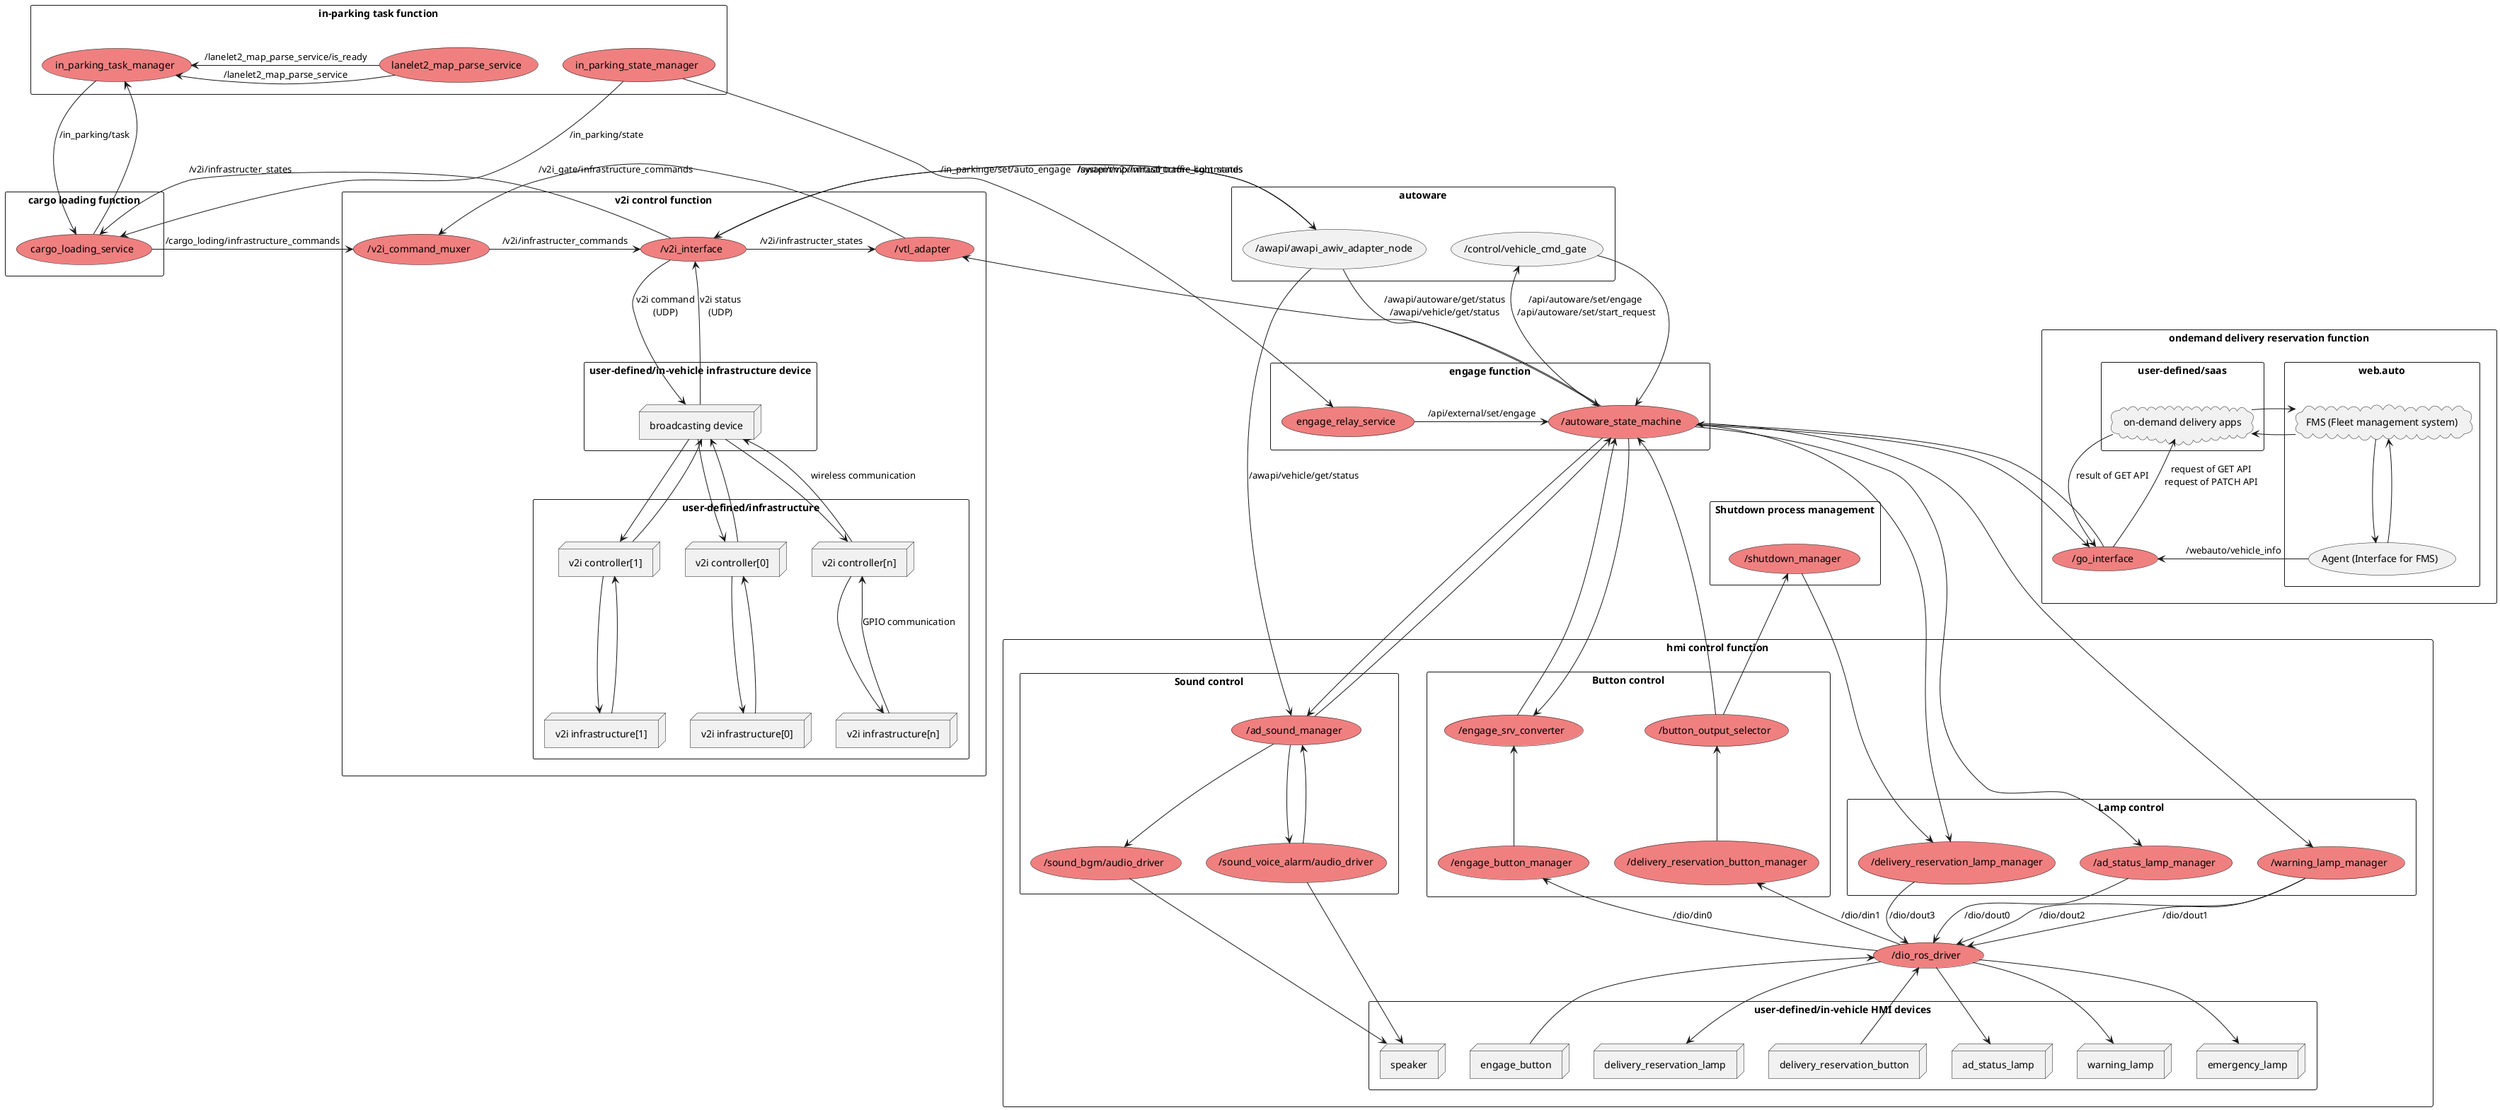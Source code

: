 @startuml
rectangle "autoware" {
  usecase "/awapi/awapi_awiv_adapter_node"
  usecase "/control/vehicle_cmd_gate"
}

rectangle "v2i control function" {
  usecase "/v2i_interface" #LightCoral
  usecase "/vtl_adapter" #LightCoral
  usecase "/v2i_command_muxer" #LightCoral
  rectangle "user-defined/in-vehicle infrastructure device" {
    node "broadcasting device"
  }
  rectangle "user-defined/infrastructure" {
    node "v2i controller[0]" as v2ictl_0
    node "v2i controller[1]" as v2ictl_1
    node "v2i controller[n]" as v2ictl_n
    node "v2i infrastructure[0]" as v2ihw_0
    node "v2i infrastructure[1]" as v2ihw_1
    node "v2i infrastructure[n]" as v2ihw_n
  }
}

rectangle "in-parking task function" {
    usecase "in_parking_state_manager" #LightCoral
    usecase "in_parking_task_manager" #LightCoral
    usecase "lanelet2_map_parse_service" #LightCoral
}

rectangle "engage function"{
    usecase "engage_relay_service"  #LightCoral
    usecase "/autoware_state_machine" #LightCoral
}

rectangle "cargo loading function"{
  usecase "cargo_loading_service"  #LightCoral
}

rectangle "ondemand delivery reservation function" {
  rectangle "web.auto" {
    cloud "FMS (Fleet management system)" as FMS
    usecase "Agent (Interface for FMS)" as Agent
  }
  rectangle "user-defined/saas" {
    cloud "on-demand delivery apps" as DeliveryApp
  }
  usecase "/go_interface" #LightCoral
}

rectangle "Shutdown process management" {
    usecase "/shutdown_manager" #LightCoral
}

rectangle "hmi control function" {
  rectangle "Sound control" {
    usecase "/ad_sound_manager" #LightCoral
    usecase "/sound_voice_alarm/audio_driver" #LightCoral
    usecase "/sound_bgm/audio_driver" #LightCoral
  }
  rectangle "Lamp control" {
    usecase "/ad_status_lamp_manager" #LightCoral
    usecase "/warning_lamp_manager" #LightCoral
    usecase "/delivery_reservation_lamp_manager" #LightCoral
  }
  rectangle "Button control" {
    usecase "/engage_button_manager" #LightCoral
    usecase "/engage_srv_converter" #LightCoral
    usecase "/button_output_selector" #LightCoral
    usecase "/delivery_reservation_button_manager" #LightCoral
  }
  usecase "/dio_ros_driver" as (/dio_ros_driver) #LightCoral

  rectangle "user-defined/in-vehicle HMI devices" {
    node "speaker"
    node "ad_status_lamp"
    node "warning_lamp"
    node "emergency_lamp"
    node "delivery_reservation_lamp"
    node "engage_button"
    node "delivery_reservation_button"
  }
}

(/autoware_state_machine) --> (/go_interface)
(/autoware_state_machine) <-- (/go_interface)

(cargo_loading_service) <-u- (in_parking_state_manager) :/in_parking/state
(cargo_loading_service) -u-> (in_parking_task_manager)
(cargo_loading_service) <--u- (in_parking_task_manager) :/in_parking/task
(in_parking_task_manager) <- (lanelet2_map_parse_service) : /lanelet2_map_parse_service
(in_parking_task_manager) <- (lanelet2_map_parse_service) : /lanelet2_map_parse_service/is_ready
(/vtl_adapter) <- (/v2i_interface) : /v2i/infrastructer_states
(cargo_loading_service) -> (/v2i_command_muxer) : /cargo_loding/infrastructure_commands
(/v2i_command_muxer) -> (/v2i_interface) : /v2i/infrastructer_commands
(/v2i_interface) -> (cargo_loading_service) : /v2i/infrastructer_states

(in_parking_state_manager) --> (engage_relay_service) : /in_parkinge/set/auto_engage
(engage_relay_service) -> (/autoware_state_machine) : /api/external/set/engage

(/v2i_interface) -[hidden] (/ad_sound_manager)
(/engage_srv_converter) -[hidden] (/v2i_interface)
(/ad_sound_manager) -[hidden] (/engage_srv_converter)
(broadcasting device) -[hidden] (speaker)

(/delivery_reservation_lamp_manager) --[hidden] (delivery_reservation_lamp)
(/ad_status_lamp_manager) --[hidden] (ad_status_lamp)
(/engage_button_manager) --[hidden] (engage_button)
(/warning_lamp_manager) --[hidden] (emergency_lamp)
(/warning_lamp_manager) ---[hidden] (warning_lamp)
(/ad_sound_manager) --[hidden] (speaker)

(/v2i_interface) <- (/awapi/awapi_awiv_adapter_node)  : /awapi/tmp/infrastructure_commands
(/v2i_interface) -> (/awapi/awapi_awiv_adapter_node)  : /system/v2x/virtual_traffic_light_states
(/v2i_interface) --> (broadcasting device) : v2i command\n(UDP)
(/v2i_interface) <-- (broadcasting device) : v2i status\n(UDP)
(/v2i_command_muxer) <- (/vtl_adapter) : /v2i_gate/infrastructure_commands
(/vtl_adapter) <- (/autoware_state_machine)

(broadcasting device) --> (v2ictl_0)
(broadcasting device) <-- (v2ictl_0)
(broadcasting device) --> (v2ictl_1)
(broadcasting device) <-- (v2ictl_1)
(broadcasting device) --> (v2ictl_n)
(broadcasting device) <-- (v2ictl_n) : wireless communication

(/autoware_state_machine) --> (/ad_status_lamp_manager)
(/ad_status_lamp_manager) --> (/dio_ros_driver) : /dio/dout0

(/delivery_reservation_button_manager) <-- (/dio_ros_driver): /dio/din1
(/button_output_selector) <-- (/delivery_reservation_button_manager)
(/autoware_state_machine) <- (/button_output_selector)
(/shutdown_manager) <-d- (/button_output_selector)
(/engage_button_manager) <-- (/dio_ros_driver): /dio/din0
(/engage_srv_converter) <-- (/engage_button_manager)

(/autoware_state_machine) --> (/delivery_reservation_lamp_manager)
(/shutdown_manager) -d-> (/delivery_reservation_lamp_manager)
(/delivery_reservation_lamp_manager) --> (/dio_ros_driver) : /dio/dout3

(/autoware_state_machine) <-- (/engage_srv_converter)
(/autoware_state_machine) --> (/engage_srv_converter) 
(/control/vehicle_cmd_gate) <-- (/autoware_state_machine) : /api/autoware/set/engage\n /api/autoware/set/start_request
(/control/vehicle_cmd_gate) --> (/autoware_state_machine) 

(/awapi/awapi_awiv_adapter_node) -[hidden] (/control/vehicle_cmd_gate)
(/awapi/awapi_awiv_adapter_node) --> (/ad_sound_manager) : /awapi/vehicle/get/status
(/autoware_state_machine) ---> (/ad_sound_manager)
(/autoware_state_machine) <--- (/ad_sound_manager)
(/ad_sound_manager) --> (/sound_voice_alarm/audio_driver)
(/ad_sound_manager) <-- (/sound_voice_alarm/audio_driver)
(/ad_sound_manager) --> (/sound_bgm/audio_driver)
(/sound_voice_alarm/audio_driver) --> (speaker)
(/sound_bgm/audio_driver) --> (speaker)

(FMS) -> (DeliveryApp)
(FMS) <- (DeliveryApp)
(FMS) --> (Agent)
(FMS) <-- (Agent)
(Agent) -> (/go_interface) : /webauto/vehicle_info
(DeliveryApp) -->  (/go_interface) : result of GET API
(DeliveryApp) <-- (/go_interface) : request of GET API\nrequest of PATCH API

(broadcasting device) -[hidden] (v2ictl_1)
(v2ictl_0) -[hidden] (v2ictl_1)
(v2ictl_1) -[hidden] (v2ictl_n)
(v2ictl_n) --[hidden] (/ad_sound_manager)


(v2ictl_0) --> (v2ihw_0)
(v2ictl_0) <-- (v2ihw_0)
(v2ictl_1) --> (v2ihw_1)
(v2ictl_1) <-- (v2ihw_1)
(v2ictl_n) --> (v2ihw_n)
(v2ictl_n) <-- (v2ihw_n) : GPIO communication

(/autoware_state_machine) --> (/warning_lamp_manager)
(/warning_lamp_manager) --> (/dio_ros_driver) : /dio/dout2
(/warning_lamp_manager) --> (/dio_ros_driver) : /dio/dout1

(/dio_ros_driver) --> (ad_status_lamp)
(/dio_ros_driver) --> (warning_lamp)
(/dio_ros_driver) --> (emergency_lamp)
(/dio_ros_driver) --> (delivery_reservation_lamp)
(/dio_ros_driver) <-- (engage_button)
(/dio_ros_driver) <-- (delivery_reservation_button)

(/awapi/awapi_awiv_adapter_node) --> (/autoware_state_machine) : /awapi/autoware/get/status\n/awapi/vehicle/get/status

@enduml
